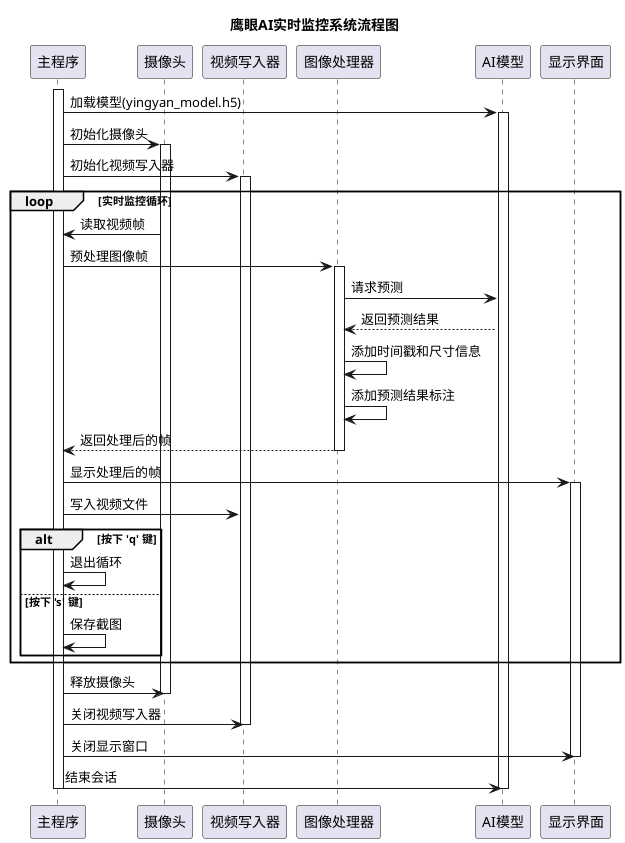 @startuml 鹰眼AI实时监控系统

skinparam backgroundColor #FFFFFF
skinparam handwritten false
skinparam defaultFontName Microsoft YaHei

title 鹰眼AI实时监控系统流程图

participant "主程序" as Main
participant "摄像头" as Camera
participant "视频写入器" as VideoWriter
participant "图像处理器" as ImageProcessor
participant "AI模型" as Model
participant "显示界面" as Display

activate Main
Main -> Model: 加载模型(yingyan_model.h5)
activate Model

Main -> Camera: 初始化摄像头
activate Camera

Main -> VideoWriter: 初始化视频写入器
activate VideoWriter

loop 实时监控循环
    Camera -> Main: 读取视频帧
    Main -> ImageProcessor: 预处理图像帧
    activate ImageProcessor
    
    ImageProcessor -> Model: 请求预测
    Model --> ImageProcessor: 返回预测结果
    
    ImageProcessor -> ImageProcessor: 添加时间戳和尺寸信息
    ImageProcessor -> ImageProcessor: 添加预测结果标注
    
    ImageProcessor --> Main: 返回处理后的帧
    deactivate ImageProcessor
    
    Main -> Display: 显示处理后的帧
    activate Display
    Main -> VideoWriter: 写入视频文件
    
    alt 按下 'q' 键
        Main -> Main: 退出循环
    else 按下 's' 键
        Main -> Main: 保存截图
    end
end

Main -> Camera: 释放摄像头
deactivate Camera

Main -> VideoWriter: 关闭视频写入器
deactivate VideoWriter

Main -> Display: 关闭显示窗口
deactivate Display

Main -> Model: 结束会话
deactivate Model

deactivate Main

@enduml